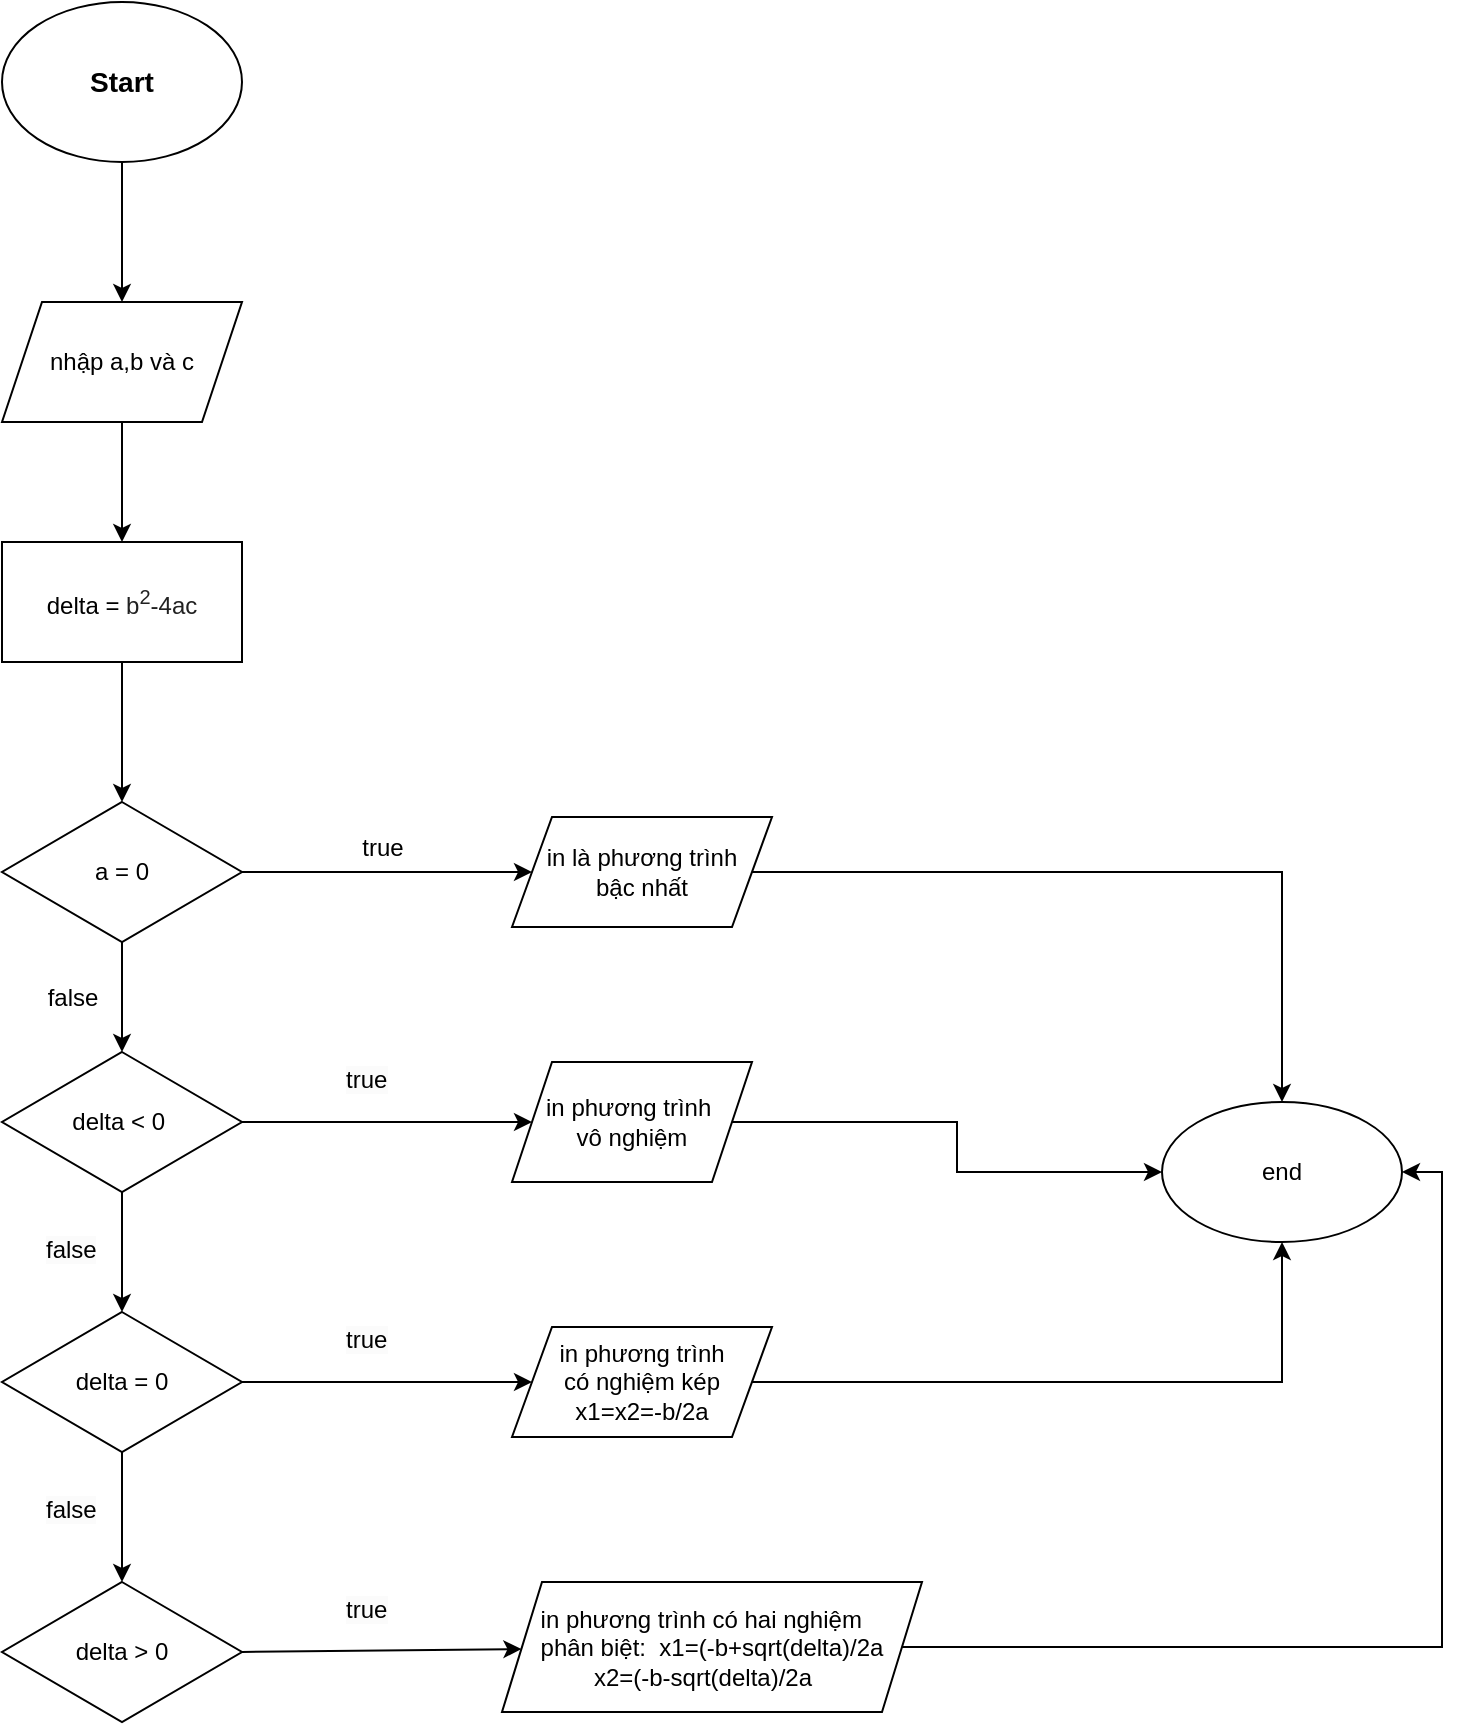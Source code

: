 <mxfile version="24.8.6">
  <diagram name="Page-1" id="wp86RDbMWUCpPfeH1ttn">
    <mxGraphModel dx="1221" dy="759" grid="1" gridSize="10" guides="1" tooltips="1" connect="1" arrows="1" fold="1" page="1" pageScale="1" pageWidth="850" pageHeight="1100" math="0" shadow="0">
      <root>
        <mxCell id="0" />
        <mxCell id="1" parent="0" />
        <mxCell id="A4oGSqSUcUSEEyz4D5ul-1" value="&lt;h3&gt;&lt;b&gt;Start&lt;/b&gt;&lt;/h3&gt;" style="ellipse;whiteSpace=wrap;html=1;" parent="1" vertex="1">
          <mxGeometry x="80" y="50" width="120" height="80" as="geometry" />
        </mxCell>
        <mxCell id="A4oGSqSUcUSEEyz4D5ul-2" value="nhập a,b&lt;span style=&quot;background-color: initial;&quot;&gt;&amp;nbsp;và c&lt;/span&gt;" style="shape=parallelogram;perimeter=parallelogramPerimeter;whiteSpace=wrap;html=1;fixedSize=1;" parent="1" vertex="1">
          <mxGeometry x="80" y="200" width="120" height="60" as="geometry" />
        </mxCell>
        <mxCell id="A4oGSqSUcUSEEyz4D5ul-3" value="" style="endArrow=classic;html=1;rounded=0;exitX=0.5;exitY=1;exitDx=0;exitDy=0;entryX=0.5;entryY=0;entryDx=0;entryDy=0;" parent="1" source="A4oGSqSUcUSEEyz4D5ul-1" target="A4oGSqSUcUSEEyz4D5ul-2" edge="1">
          <mxGeometry width="50" height="50" relative="1" as="geometry">
            <mxPoint x="400" y="340" as="sourcePoint" />
            <mxPoint x="450" y="290" as="targetPoint" />
          </mxGeometry>
        </mxCell>
        <mxCell id="A4oGSqSUcUSEEyz4D5ul-4" value="&lt;div style=&quot;text-align: start;&quot;&gt;delta =&amp;nbsp;&lt;span style=&quot;margin: 0px; padding: 0px; border: 0px; font-variant-numeric: inherit; font-variant-east-asian: inherit; font-variant-alternates: inherit; font-variant-position: inherit; font-stretch: inherit; line-height: inherit; font-optical-sizing: inherit; font-size-adjust: inherit; font-kerning: inherit; font-feature-settings: inherit; font-variation-settings: inherit; color: rgba(0, 0, 0, 0.87); background-color: rgb(255, 255, 255);&quot;&gt;&lt;font style=&quot;font-size: 12px;&quot; face=&quot;Helvetica&quot;&gt;b&lt;sup style=&quot;font-style: inherit; font-variant: inherit; font-stretch: inherit; line-height: inherit; font-optical-sizing: inherit; font-size-adjust: inherit; font-kerning: inherit; font-feature-settings: inherit; font-variation-settings: inherit; margin: 0px; padding: 0px; border: 0px;&quot;&gt;2&lt;/sup&gt;-4ac&lt;/font&gt;&lt;/span&gt;&lt;/div&gt;" style="rounded=0;whiteSpace=wrap;html=1;" parent="1" vertex="1">
          <mxGeometry x="80" y="320" width="120" height="60" as="geometry" />
        </mxCell>
        <mxCell id="A4oGSqSUcUSEEyz4D5ul-5" value="" style="endArrow=classic;html=1;rounded=0;exitX=0.5;exitY=1;exitDx=0;exitDy=0;entryX=0.5;entryY=0;entryDx=0;entryDy=0;" parent="1" source="A4oGSqSUcUSEEyz4D5ul-2" target="A4oGSqSUcUSEEyz4D5ul-4" edge="1">
          <mxGeometry width="50" height="50" relative="1" as="geometry">
            <mxPoint x="400" y="340" as="sourcePoint" />
            <mxPoint x="450" y="290" as="targetPoint" />
          </mxGeometry>
        </mxCell>
        <mxCell id="A4oGSqSUcUSEEyz4D5ul-6" value="" style="endArrow=classic;html=1;rounded=0;exitX=0.5;exitY=1;exitDx=0;exitDy=0;entryX=0.5;entryY=0;entryDx=0;entryDy=0;" parent="1" source="A4oGSqSUcUSEEyz4D5ul-4" edge="1" target="A4oGSqSUcUSEEyz4D5ul-10">
          <mxGeometry width="50" height="50" relative="1" as="geometry">
            <mxPoint x="400" y="340" as="sourcePoint" />
            <mxPoint x="140" y="400" as="targetPoint" />
          </mxGeometry>
        </mxCell>
        <mxCell id="A4oGSqSUcUSEEyz4D5ul-7" value="delta &amp;lt; 0&amp;nbsp;" style="rhombus;whiteSpace=wrap;html=1;" parent="1" vertex="1">
          <mxGeometry x="80" y="575" width="120" height="70" as="geometry" />
        </mxCell>
        <mxCell id="A4oGSqSUcUSEEyz4D5ul-8" value="" style="endArrow=classic;html=1;rounded=0;exitX=1;exitY=0.5;exitDx=0;exitDy=0;" parent="1" source="A4oGSqSUcUSEEyz4D5ul-7" target="A4oGSqSUcUSEEyz4D5ul-9" edge="1">
          <mxGeometry width="50" height="50" relative="1" as="geometry">
            <mxPoint x="400" y="440" as="sourcePoint" />
            <mxPoint x="270" y="435" as="targetPoint" />
          </mxGeometry>
        </mxCell>
        <mxCell id="Hgmk9UaSGIvs3baI_Avj-2" style="edgeStyle=orthogonalEdgeStyle;rounded=0;orthogonalLoop=1;jettySize=auto;html=1;exitX=1;exitY=0.5;exitDx=0;exitDy=0;entryX=0;entryY=0.5;entryDx=0;entryDy=0;" edge="1" parent="1" source="A4oGSqSUcUSEEyz4D5ul-9" target="A4oGSqSUcUSEEyz4D5ul-29">
          <mxGeometry relative="1" as="geometry" />
        </mxCell>
        <mxCell id="A4oGSqSUcUSEEyz4D5ul-9" value="in phương trình&amp;nbsp;&lt;br&gt;vô nghiệm" style="shape=parallelogram;perimeter=parallelogramPerimeter;whiteSpace=wrap;html=1;fixedSize=1;" parent="1" vertex="1">
          <mxGeometry x="335" y="580" width="120" height="60" as="geometry" />
        </mxCell>
        <mxCell id="A4oGSqSUcUSEEyz4D5ul-10" value="a = 0" style="rhombus;whiteSpace=wrap;html=1;" parent="1" vertex="1">
          <mxGeometry x="80" y="450" width="120" height="70" as="geometry" />
        </mxCell>
        <mxCell id="A4oGSqSUcUSEEyz4D5ul-11" value="" style="endArrow=classic;html=1;rounded=0;exitX=1;exitY=0.5;exitDx=0;exitDy=0;" parent="1" source="A4oGSqSUcUSEEyz4D5ul-10" target="A4oGSqSUcUSEEyz4D5ul-12" edge="1">
          <mxGeometry width="50" height="50" relative="1" as="geometry">
            <mxPoint x="400" y="440" as="sourcePoint" />
            <mxPoint x="270" y="435" as="targetPoint" />
          </mxGeometry>
        </mxCell>
        <mxCell id="Hgmk9UaSGIvs3baI_Avj-1" style="edgeStyle=orthogonalEdgeStyle;rounded=0;orthogonalLoop=1;jettySize=auto;html=1;exitX=1;exitY=0.5;exitDx=0;exitDy=0;entryX=0.5;entryY=0;entryDx=0;entryDy=0;" edge="1" parent="1" source="A4oGSqSUcUSEEyz4D5ul-12" target="A4oGSqSUcUSEEyz4D5ul-29">
          <mxGeometry relative="1" as="geometry" />
        </mxCell>
        <mxCell id="A4oGSqSUcUSEEyz4D5ul-12" value="in là phương trình&lt;div&gt;bậc nhất&lt;/div&gt;" style="shape=parallelogram;perimeter=parallelogramPerimeter;whiteSpace=wrap;html=1;fixedSize=1;" parent="1" vertex="1">
          <mxGeometry x="335" y="457.5" width="130" height="55" as="geometry" />
        </mxCell>
        <mxCell id="A4oGSqSUcUSEEyz4D5ul-13" value="" style="endArrow=classic;html=1;rounded=0;exitX=0.5;exitY=1;exitDx=0;exitDy=0;entryX=0.5;entryY=0;entryDx=0;entryDy=0;" parent="1" source="A4oGSqSUcUSEEyz4D5ul-10" target="A4oGSqSUcUSEEyz4D5ul-7" edge="1">
          <mxGeometry width="50" height="50" relative="1" as="geometry">
            <mxPoint x="400" y="440" as="sourcePoint" />
            <mxPoint x="450" y="390" as="targetPoint" />
          </mxGeometry>
        </mxCell>
        <mxCell id="A4oGSqSUcUSEEyz4D5ul-14" value="" style="endArrow=classic;html=1;rounded=0;exitX=0.5;exitY=1;exitDx=0;exitDy=0;entryX=0.5;entryY=0;entryDx=0;entryDy=0;exitPerimeter=0;" parent="1" edge="1" target="A4oGSqSUcUSEEyz4D5ul-15" source="A4oGSqSUcUSEEyz4D5ul-7">
          <mxGeometry width="50" height="50" relative="1" as="geometry">
            <mxPoint x="140" y="580" as="sourcePoint" />
            <mxPoint x="140" y="620" as="targetPoint" />
          </mxGeometry>
        </mxCell>
        <mxCell id="A4oGSqSUcUSEEyz4D5ul-15" value="delta = 0" style="rhombus;whiteSpace=wrap;html=1;" parent="1" vertex="1">
          <mxGeometry x="80" y="705" width="120" height="70" as="geometry" />
        </mxCell>
        <mxCell id="A4oGSqSUcUSEEyz4D5ul-16" value="" style="endArrow=classic;html=1;rounded=0;exitX=1;exitY=0.5;exitDx=0;exitDy=0;" parent="1" source="A4oGSqSUcUSEEyz4D5ul-15" target="A4oGSqSUcUSEEyz4D5ul-17" edge="1">
          <mxGeometry width="50" height="50" relative="1" as="geometry">
            <mxPoint x="400" y="660" as="sourcePoint" />
            <mxPoint x="270" y="655" as="targetPoint" />
          </mxGeometry>
        </mxCell>
        <mxCell id="Hgmk9UaSGIvs3baI_Avj-3" style="edgeStyle=orthogonalEdgeStyle;rounded=0;orthogonalLoop=1;jettySize=auto;html=1;exitX=1;exitY=0.5;exitDx=0;exitDy=0;entryX=0.5;entryY=1;entryDx=0;entryDy=0;" edge="1" parent="1" source="A4oGSqSUcUSEEyz4D5ul-17" target="A4oGSqSUcUSEEyz4D5ul-29">
          <mxGeometry relative="1" as="geometry" />
        </mxCell>
        <mxCell id="A4oGSqSUcUSEEyz4D5ul-17" value="&lt;br&gt;in phương trình&lt;div&gt;có nghiệm kép&lt;br&gt;x1=x2=-b/2a&lt;br&gt;&lt;div style=&quot;text-align: left;&quot;&gt;&lt;br&gt;&lt;/div&gt;&lt;/div&gt;" style="shape=parallelogram;perimeter=parallelogramPerimeter;whiteSpace=wrap;html=1;fixedSize=1;" parent="1" vertex="1">
          <mxGeometry x="335" y="712.5" width="130" height="55" as="geometry" />
        </mxCell>
        <mxCell id="A4oGSqSUcUSEEyz4D5ul-18" value="" style="endArrow=classic;html=1;rounded=0;exitX=0.5;exitY=1;exitDx=0;exitDy=0;entryX=0.5;entryY=0;entryDx=0;entryDy=0;" parent="1" edge="1" target="A4oGSqSUcUSEEyz4D5ul-19" source="A4oGSqSUcUSEEyz4D5ul-15">
          <mxGeometry width="50" height="50" relative="1" as="geometry">
            <mxPoint x="140" y="690" as="sourcePoint" />
            <mxPoint x="140" y="730" as="targetPoint" />
          </mxGeometry>
        </mxCell>
        <mxCell id="A4oGSqSUcUSEEyz4D5ul-19" value="delta &amp;gt; 0" style="rhombus;whiteSpace=wrap;html=1;" parent="1" vertex="1">
          <mxGeometry x="80" y="840" width="120" height="70" as="geometry" />
        </mxCell>
        <mxCell id="A4oGSqSUcUSEEyz4D5ul-20" value="" style="endArrow=classic;html=1;rounded=0;exitX=1;exitY=0.5;exitDx=0;exitDy=0;" parent="1" source="A4oGSqSUcUSEEyz4D5ul-19" target="A4oGSqSUcUSEEyz4D5ul-21" edge="1">
          <mxGeometry width="50" height="50" relative="1" as="geometry">
            <mxPoint x="400" y="770" as="sourcePoint" />
            <mxPoint x="270" y="765" as="targetPoint" />
          </mxGeometry>
        </mxCell>
        <mxCell id="Hgmk9UaSGIvs3baI_Avj-4" style="edgeStyle=orthogonalEdgeStyle;rounded=0;orthogonalLoop=1;jettySize=auto;html=1;exitX=1;exitY=0.5;exitDx=0;exitDy=0;entryX=1;entryY=0.5;entryDx=0;entryDy=0;" edge="1" parent="1" source="A4oGSqSUcUSEEyz4D5ul-21" target="A4oGSqSUcUSEEyz4D5ul-29">
          <mxGeometry relative="1" as="geometry" />
        </mxCell>
        <mxCell id="A4oGSqSUcUSEEyz4D5ul-21" value="&lt;div&gt;&lt;div style=&quot;text-align: left;&quot;&gt;in phương trình có hai nghiệm&lt;/div&gt;&lt;/div&gt;&lt;div style=&quot;text-align: left;&quot;&gt;phân biệt:&amp;nbsp; x1=(-b+sqrt(delta)/2a&lt;br&gt;&amp;nbsp; &amp;nbsp; &amp;nbsp; &amp;nbsp; x2=(&lt;span style=&quot;background-color: initial;&quot;&gt;-b-sqrt(delta)/2a&lt;/span&gt;&lt;/div&gt;" style="shape=parallelogram;perimeter=parallelogramPerimeter;whiteSpace=wrap;html=1;fixedSize=1;" parent="1" vertex="1">
          <mxGeometry x="330" y="840" width="210" height="65" as="geometry" />
        </mxCell>
        <mxCell id="A4oGSqSUcUSEEyz4D5ul-22" value="&lt;div&gt;&lt;br&gt;&lt;/div&gt;&lt;div&gt;false&lt;br&gt;&lt;/div&gt;" style="text;html=1;align=center;verticalAlign=middle;resizable=0;points=[];autosize=1;strokeColor=none;fillColor=none;" parent="1" vertex="1">
          <mxGeometry x="90" y="520" width="50" height="40" as="geometry" />
        </mxCell>
        <mxCell id="A4oGSqSUcUSEEyz4D5ul-23" value="&lt;span style=&quot;color: rgb(0, 0, 0); font-family: Helvetica; font-size: 12px; font-style: normal; font-variant-ligatures: normal; font-variant-caps: normal; font-weight: 400; letter-spacing: normal; orphans: 2; text-align: center; text-indent: 0px; text-transform: none; widows: 2; word-spacing: 0px; -webkit-text-stroke-width: 0px; white-space: nowrap; background-color: rgb(251, 251, 251); text-decoration-thickness: initial; text-decoration-style: initial; text-decoration-color: initial; display: inline !important; float: none;&quot;&gt;false&lt;/span&gt;" style="text;whiteSpace=wrap;html=1;" parent="1" vertex="1">
          <mxGeometry x="100" y="660" width="60" height="40" as="geometry" />
        </mxCell>
        <mxCell id="A4oGSqSUcUSEEyz4D5ul-24" value="&lt;span style=&quot;color: rgb(0, 0, 0); font-family: Helvetica; font-size: 12px; font-style: normal; font-variant-ligatures: normal; font-variant-caps: normal; font-weight: 400; letter-spacing: normal; orphans: 2; text-align: center; text-indent: 0px; text-transform: none; widows: 2; word-spacing: 0px; -webkit-text-stroke-width: 0px; white-space: nowrap; background-color: rgb(251, 251, 251); text-decoration-thickness: initial; text-decoration-style: initial; text-decoration-color: initial; display: inline !important; float: none;&quot;&gt;false&lt;/span&gt;" style="text;whiteSpace=wrap;html=1;" parent="1" vertex="1">
          <mxGeometry x="100" y="790" width="60" height="40" as="geometry" />
        </mxCell>
        <mxCell id="A4oGSqSUcUSEEyz4D5ul-25" value="true" style="text;html=1;align=center;verticalAlign=middle;resizable=0;points=[];autosize=1;strokeColor=none;fillColor=none;" parent="1" vertex="1">
          <mxGeometry x="250" y="457.5" width="40" height="30" as="geometry" />
        </mxCell>
        <mxCell id="A4oGSqSUcUSEEyz4D5ul-26" value="&lt;span style=&quot;color: rgb(0, 0, 0); font-family: Helvetica; font-size: 12px; font-style: normal; font-variant-ligatures: normal; font-variant-caps: normal; font-weight: 400; letter-spacing: normal; orphans: 2; text-align: center; text-indent: 0px; text-transform: none; widows: 2; word-spacing: 0px; -webkit-text-stroke-width: 0px; white-space: nowrap; background-color: rgb(251, 251, 251); text-decoration-thickness: initial; text-decoration-style: initial; text-decoration-color: initial; display: inline !important; float: none;&quot;&gt;true&lt;/span&gt;" style="text;whiteSpace=wrap;html=1;" parent="1" vertex="1">
          <mxGeometry x="250" y="575" width="50" height="40" as="geometry" />
        </mxCell>
        <mxCell id="A4oGSqSUcUSEEyz4D5ul-27" value="&lt;span style=&quot;color: rgb(0, 0, 0); font-family: Helvetica; font-size: 12px; font-style: normal; font-variant-ligatures: normal; font-variant-caps: normal; font-weight: 400; letter-spacing: normal; orphans: 2; text-align: center; text-indent: 0px; text-transform: none; widows: 2; word-spacing: 0px; -webkit-text-stroke-width: 0px; white-space: nowrap; background-color: rgb(251, 251, 251); text-decoration-thickness: initial; text-decoration-style: initial; text-decoration-color: initial; display: inline !important; float: none;&quot;&gt;true&lt;/span&gt;" style="text;whiteSpace=wrap;html=1;" parent="1" vertex="1">
          <mxGeometry x="250" y="705" width="50" height="40" as="geometry" />
        </mxCell>
        <mxCell id="A4oGSqSUcUSEEyz4D5ul-28" value="&lt;span style=&quot;color: rgb(0, 0, 0); font-family: Helvetica; font-size: 12px; font-style: normal; font-variant-ligatures: normal; font-variant-caps: normal; font-weight: 400; letter-spacing: normal; orphans: 2; text-align: center; text-indent: 0px; text-transform: none; widows: 2; word-spacing: 0px; -webkit-text-stroke-width: 0px; white-space: nowrap; background-color: rgb(251, 251, 251); text-decoration-thickness: initial; text-decoration-style: initial; text-decoration-color: initial; display: inline !important; float: none;&quot;&gt;true&lt;/span&gt;" style="text;whiteSpace=wrap;html=1;" parent="1" vertex="1">
          <mxGeometry x="250" y="840" width="50" height="40" as="geometry" />
        </mxCell>
        <mxCell id="A4oGSqSUcUSEEyz4D5ul-29" value="&lt;div&gt;end&lt;/div&gt;" style="ellipse;whiteSpace=wrap;html=1;" parent="1" vertex="1">
          <mxGeometry x="660" y="600" width="120" height="70" as="geometry" />
        </mxCell>
      </root>
    </mxGraphModel>
  </diagram>
</mxfile>
